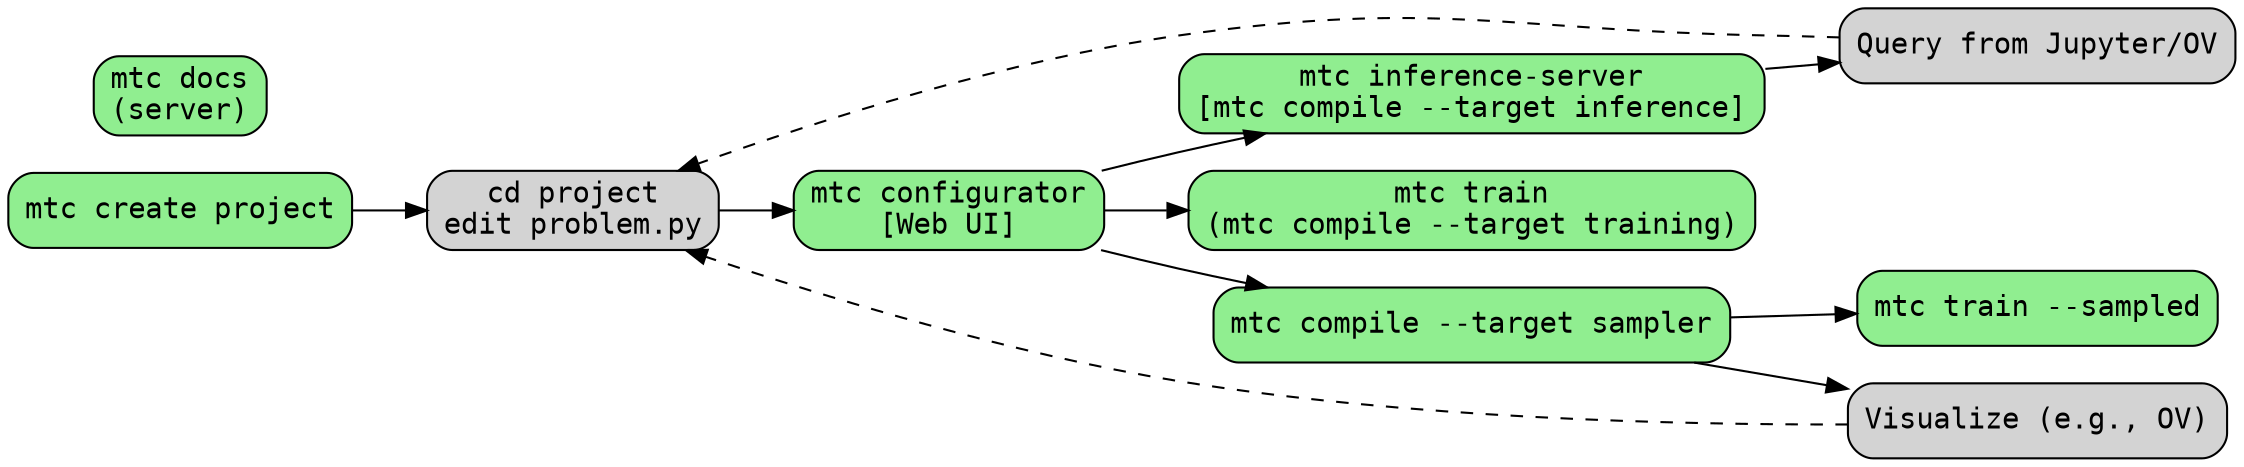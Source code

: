 digraph G {
    rankdir=LR
    node [fillcolor="lightgreen", shape=box, style="rounded,filled", fontname=Courier]
    A [label="mtc create project"]
    B [label="cd project\nedit problem.py", fillcolor=""]
    C [label="mtc configurator\n[Web UI]"]
    Ctrain [label="mtc train\n(mtc compile --target training)"]
    Cinfer [label="mtc inference-server\n[mtc compile --target inference]"]
    Cgeom [label="mtc compile --target sampler"]
    Ctrain_sampled [label="mtc train --sampled"]

    D [label="Query from Jupyter/OV", fillcolor=""]
    A->B->C->Ctrain
    C->Cinfer->D

    Dgeom [label="Visualize (e.g., OV)", fillcolor=""]
    C->Cgeom->Dgeom
    Cgeom->Ctrain_sampled

    Dgeom->B [style=dashed]
    D->B [style=dashed]

    docs [label="mtc docs\n(server)"]
}